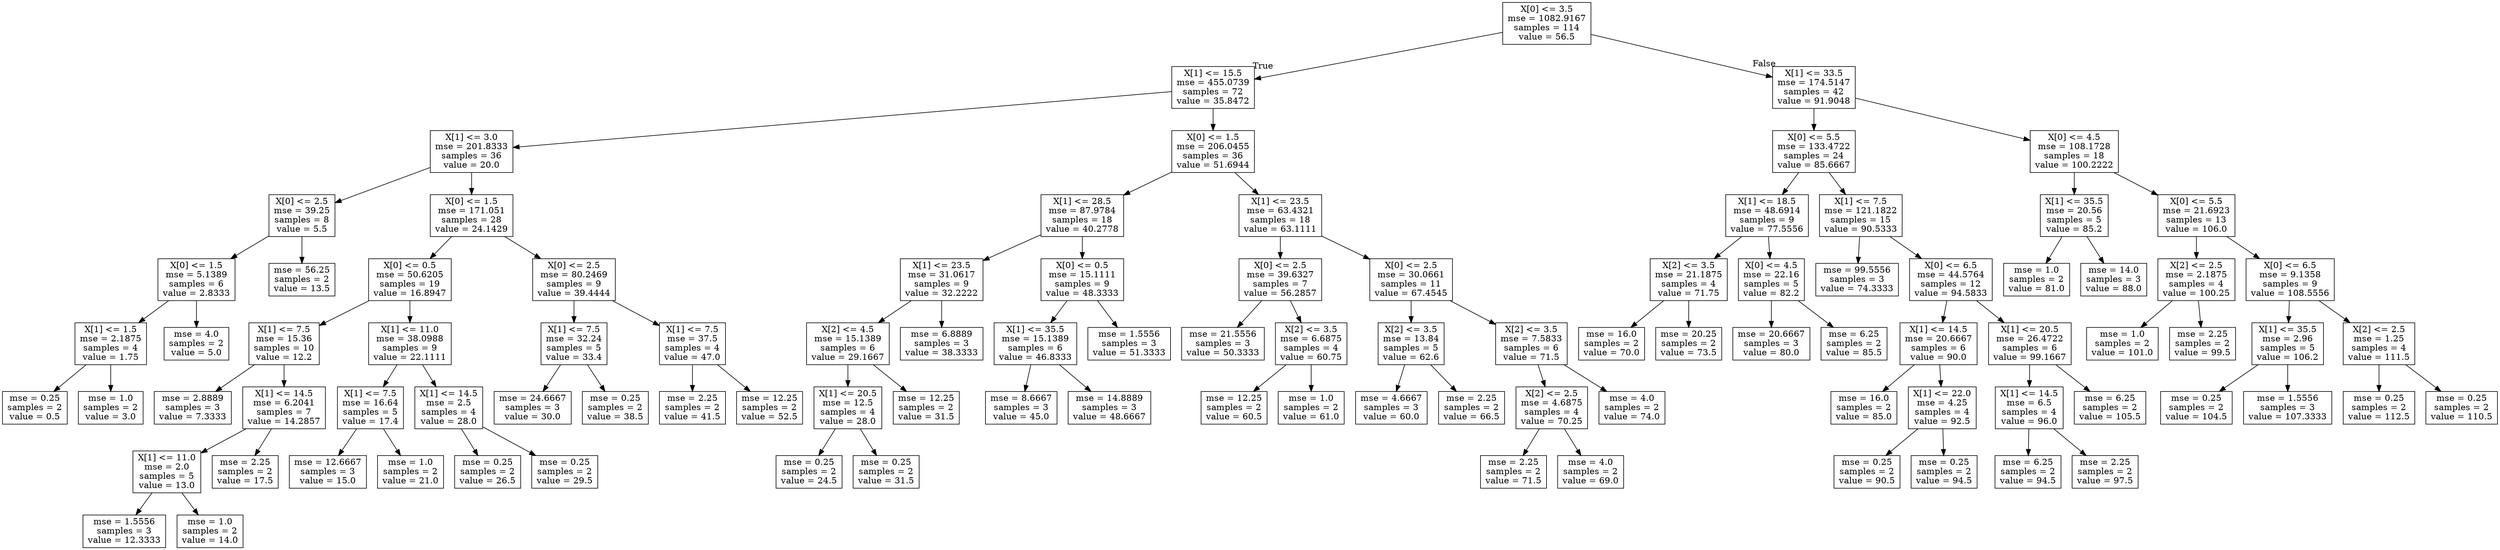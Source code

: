 digraph Tree {
node [shape=box] ;
0 [label="X[0] <= 3.5\nmse = 1082.9167\nsamples = 114\nvalue = 56.5"] ;
1 [label="X[1] <= 15.5\nmse = 455.0739\nsamples = 72\nvalue = 35.8472"] ;
0 -> 1 [labeldistance=2.5, labelangle=45, headlabel="True"] ;
2 [label="X[1] <= 3.0\nmse = 201.8333\nsamples = 36\nvalue = 20.0"] ;
1 -> 2 ;
3 [label="X[0] <= 2.5\nmse = 39.25\nsamples = 8\nvalue = 5.5"] ;
2 -> 3 ;
4 [label="X[0] <= 1.5\nmse = 5.1389\nsamples = 6\nvalue = 2.8333"] ;
3 -> 4 ;
5 [label="X[1] <= 1.5\nmse = 2.1875\nsamples = 4\nvalue = 1.75"] ;
4 -> 5 ;
6 [label="mse = 0.25\nsamples = 2\nvalue = 0.5"] ;
5 -> 6 ;
7 [label="mse = 1.0\nsamples = 2\nvalue = 3.0"] ;
5 -> 7 ;
8 [label="mse = 4.0\nsamples = 2\nvalue = 5.0"] ;
4 -> 8 ;
9 [label="mse = 56.25\nsamples = 2\nvalue = 13.5"] ;
3 -> 9 ;
10 [label="X[0] <= 1.5\nmse = 171.051\nsamples = 28\nvalue = 24.1429"] ;
2 -> 10 ;
11 [label="X[0] <= 0.5\nmse = 50.6205\nsamples = 19\nvalue = 16.8947"] ;
10 -> 11 ;
12 [label="X[1] <= 7.5\nmse = 15.36\nsamples = 10\nvalue = 12.2"] ;
11 -> 12 ;
13 [label="mse = 2.8889\nsamples = 3\nvalue = 7.3333"] ;
12 -> 13 ;
14 [label="X[1] <= 14.5\nmse = 6.2041\nsamples = 7\nvalue = 14.2857"] ;
12 -> 14 ;
15 [label="X[1] <= 11.0\nmse = 2.0\nsamples = 5\nvalue = 13.0"] ;
14 -> 15 ;
16 [label="mse = 1.5556\nsamples = 3\nvalue = 12.3333"] ;
15 -> 16 ;
17 [label="mse = 1.0\nsamples = 2\nvalue = 14.0"] ;
15 -> 17 ;
18 [label="mse = 2.25\nsamples = 2\nvalue = 17.5"] ;
14 -> 18 ;
19 [label="X[1] <= 11.0\nmse = 38.0988\nsamples = 9\nvalue = 22.1111"] ;
11 -> 19 ;
20 [label="X[1] <= 7.5\nmse = 16.64\nsamples = 5\nvalue = 17.4"] ;
19 -> 20 ;
21 [label="mse = 12.6667\nsamples = 3\nvalue = 15.0"] ;
20 -> 21 ;
22 [label="mse = 1.0\nsamples = 2\nvalue = 21.0"] ;
20 -> 22 ;
23 [label="X[1] <= 14.5\nmse = 2.5\nsamples = 4\nvalue = 28.0"] ;
19 -> 23 ;
24 [label="mse = 0.25\nsamples = 2\nvalue = 26.5"] ;
23 -> 24 ;
25 [label="mse = 0.25\nsamples = 2\nvalue = 29.5"] ;
23 -> 25 ;
26 [label="X[0] <= 2.5\nmse = 80.2469\nsamples = 9\nvalue = 39.4444"] ;
10 -> 26 ;
27 [label="X[1] <= 7.5\nmse = 32.24\nsamples = 5\nvalue = 33.4"] ;
26 -> 27 ;
28 [label="mse = 24.6667\nsamples = 3\nvalue = 30.0"] ;
27 -> 28 ;
29 [label="mse = 0.25\nsamples = 2\nvalue = 38.5"] ;
27 -> 29 ;
30 [label="X[1] <= 7.5\nmse = 37.5\nsamples = 4\nvalue = 47.0"] ;
26 -> 30 ;
31 [label="mse = 2.25\nsamples = 2\nvalue = 41.5"] ;
30 -> 31 ;
32 [label="mse = 12.25\nsamples = 2\nvalue = 52.5"] ;
30 -> 32 ;
33 [label="X[0] <= 1.5\nmse = 206.0455\nsamples = 36\nvalue = 51.6944"] ;
1 -> 33 ;
34 [label="X[1] <= 28.5\nmse = 87.9784\nsamples = 18\nvalue = 40.2778"] ;
33 -> 34 ;
35 [label="X[1] <= 23.5\nmse = 31.0617\nsamples = 9\nvalue = 32.2222"] ;
34 -> 35 ;
36 [label="X[2] <= 4.5\nmse = 15.1389\nsamples = 6\nvalue = 29.1667"] ;
35 -> 36 ;
37 [label="X[1] <= 20.5\nmse = 12.5\nsamples = 4\nvalue = 28.0"] ;
36 -> 37 ;
38 [label="mse = 0.25\nsamples = 2\nvalue = 24.5"] ;
37 -> 38 ;
39 [label="mse = 0.25\nsamples = 2\nvalue = 31.5"] ;
37 -> 39 ;
40 [label="mse = 12.25\nsamples = 2\nvalue = 31.5"] ;
36 -> 40 ;
41 [label="mse = 6.8889\nsamples = 3\nvalue = 38.3333"] ;
35 -> 41 ;
42 [label="X[0] <= 0.5\nmse = 15.1111\nsamples = 9\nvalue = 48.3333"] ;
34 -> 42 ;
43 [label="X[1] <= 35.5\nmse = 15.1389\nsamples = 6\nvalue = 46.8333"] ;
42 -> 43 ;
44 [label="mse = 8.6667\nsamples = 3\nvalue = 45.0"] ;
43 -> 44 ;
45 [label="mse = 14.8889\nsamples = 3\nvalue = 48.6667"] ;
43 -> 45 ;
46 [label="mse = 1.5556\nsamples = 3\nvalue = 51.3333"] ;
42 -> 46 ;
47 [label="X[1] <= 23.5\nmse = 63.4321\nsamples = 18\nvalue = 63.1111"] ;
33 -> 47 ;
48 [label="X[0] <= 2.5\nmse = 39.6327\nsamples = 7\nvalue = 56.2857"] ;
47 -> 48 ;
49 [label="mse = 21.5556\nsamples = 3\nvalue = 50.3333"] ;
48 -> 49 ;
50 [label="X[2] <= 3.5\nmse = 6.6875\nsamples = 4\nvalue = 60.75"] ;
48 -> 50 ;
51 [label="mse = 12.25\nsamples = 2\nvalue = 60.5"] ;
50 -> 51 ;
52 [label="mse = 1.0\nsamples = 2\nvalue = 61.0"] ;
50 -> 52 ;
53 [label="X[0] <= 2.5\nmse = 30.0661\nsamples = 11\nvalue = 67.4545"] ;
47 -> 53 ;
54 [label="X[2] <= 3.5\nmse = 13.84\nsamples = 5\nvalue = 62.6"] ;
53 -> 54 ;
55 [label="mse = 4.6667\nsamples = 3\nvalue = 60.0"] ;
54 -> 55 ;
56 [label="mse = 2.25\nsamples = 2\nvalue = 66.5"] ;
54 -> 56 ;
57 [label="X[2] <= 3.5\nmse = 7.5833\nsamples = 6\nvalue = 71.5"] ;
53 -> 57 ;
58 [label="X[2] <= 2.5\nmse = 4.6875\nsamples = 4\nvalue = 70.25"] ;
57 -> 58 ;
59 [label="mse = 2.25\nsamples = 2\nvalue = 71.5"] ;
58 -> 59 ;
60 [label="mse = 4.0\nsamples = 2\nvalue = 69.0"] ;
58 -> 60 ;
61 [label="mse = 4.0\nsamples = 2\nvalue = 74.0"] ;
57 -> 61 ;
62 [label="X[1] <= 33.5\nmse = 174.5147\nsamples = 42\nvalue = 91.9048"] ;
0 -> 62 [labeldistance=2.5, labelangle=-45, headlabel="False"] ;
63 [label="X[0] <= 5.5\nmse = 133.4722\nsamples = 24\nvalue = 85.6667"] ;
62 -> 63 ;
64 [label="X[1] <= 18.5\nmse = 48.6914\nsamples = 9\nvalue = 77.5556"] ;
63 -> 64 ;
65 [label="X[2] <= 3.5\nmse = 21.1875\nsamples = 4\nvalue = 71.75"] ;
64 -> 65 ;
66 [label="mse = 16.0\nsamples = 2\nvalue = 70.0"] ;
65 -> 66 ;
67 [label="mse = 20.25\nsamples = 2\nvalue = 73.5"] ;
65 -> 67 ;
68 [label="X[0] <= 4.5\nmse = 22.16\nsamples = 5\nvalue = 82.2"] ;
64 -> 68 ;
69 [label="mse = 20.6667\nsamples = 3\nvalue = 80.0"] ;
68 -> 69 ;
70 [label="mse = 6.25\nsamples = 2\nvalue = 85.5"] ;
68 -> 70 ;
71 [label="X[1] <= 7.5\nmse = 121.1822\nsamples = 15\nvalue = 90.5333"] ;
63 -> 71 ;
72 [label="mse = 99.5556\nsamples = 3\nvalue = 74.3333"] ;
71 -> 72 ;
73 [label="X[0] <= 6.5\nmse = 44.5764\nsamples = 12\nvalue = 94.5833"] ;
71 -> 73 ;
74 [label="X[1] <= 14.5\nmse = 20.6667\nsamples = 6\nvalue = 90.0"] ;
73 -> 74 ;
75 [label="mse = 16.0\nsamples = 2\nvalue = 85.0"] ;
74 -> 75 ;
76 [label="X[1] <= 22.0\nmse = 4.25\nsamples = 4\nvalue = 92.5"] ;
74 -> 76 ;
77 [label="mse = 0.25\nsamples = 2\nvalue = 90.5"] ;
76 -> 77 ;
78 [label="mse = 0.25\nsamples = 2\nvalue = 94.5"] ;
76 -> 78 ;
79 [label="X[1] <= 20.5\nmse = 26.4722\nsamples = 6\nvalue = 99.1667"] ;
73 -> 79 ;
80 [label="X[1] <= 14.5\nmse = 6.5\nsamples = 4\nvalue = 96.0"] ;
79 -> 80 ;
81 [label="mse = 6.25\nsamples = 2\nvalue = 94.5"] ;
80 -> 81 ;
82 [label="mse = 2.25\nsamples = 2\nvalue = 97.5"] ;
80 -> 82 ;
83 [label="mse = 6.25\nsamples = 2\nvalue = 105.5"] ;
79 -> 83 ;
84 [label="X[0] <= 4.5\nmse = 108.1728\nsamples = 18\nvalue = 100.2222"] ;
62 -> 84 ;
85 [label="X[1] <= 35.5\nmse = 20.56\nsamples = 5\nvalue = 85.2"] ;
84 -> 85 ;
86 [label="mse = 1.0\nsamples = 2\nvalue = 81.0"] ;
85 -> 86 ;
87 [label="mse = 14.0\nsamples = 3\nvalue = 88.0"] ;
85 -> 87 ;
88 [label="X[0] <= 5.5\nmse = 21.6923\nsamples = 13\nvalue = 106.0"] ;
84 -> 88 ;
89 [label="X[2] <= 2.5\nmse = 2.1875\nsamples = 4\nvalue = 100.25"] ;
88 -> 89 ;
90 [label="mse = 1.0\nsamples = 2\nvalue = 101.0"] ;
89 -> 90 ;
91 [label="mse = 2.25\nsamples = 2\nvalue = 99.5"] ;
89 -> 91 ;
92 [label="X[0] <= 6.5\nmse = 9.1358\nsamples = 9\nvalue = 108.5556"] ;
88 -> 92 ;
93 [label="X[1] <= 35.5\nmse = 2.96\nsamples = 5\nvalue = 106.2"] ;
92 -> 93 ;
94 [label="mse = 0.25\nsamples = 2\nvalue = 104.5"] ;
93 -> 94 ;
95 [label="mse = 1.5556\nsamples = 3\nvalue = 107.3333"] ;
93 -> 95 ;
96 [label="X[2] <= 2.5\nmse = 1.25\nsamples = 4\nvalue = 111.5"] ;
92 -> 96 ;
97 [label="mse = 0.25\nsamples = 2\nvalue = 112.5"] ;
96 -> 97 ;
98 [label="mse = 0.25\nsamples = 2\nvalue = 110.5"] ;
96 -> 98 ;
}